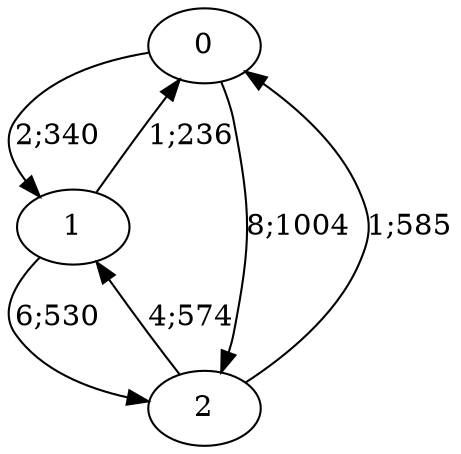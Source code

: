 digraph graph8352 {


0 -> 1 [color=black,label="2;340"]
0 -> 2 [color=black,label="8;1004"]


1 -> 0 [color=black,label="1;236"]
1 -> 2 [color=black,label="6;530"]


2 -> 0 [color=black,label="1;585"]
2 -> 1 [color=black,label="4;574"]



















}